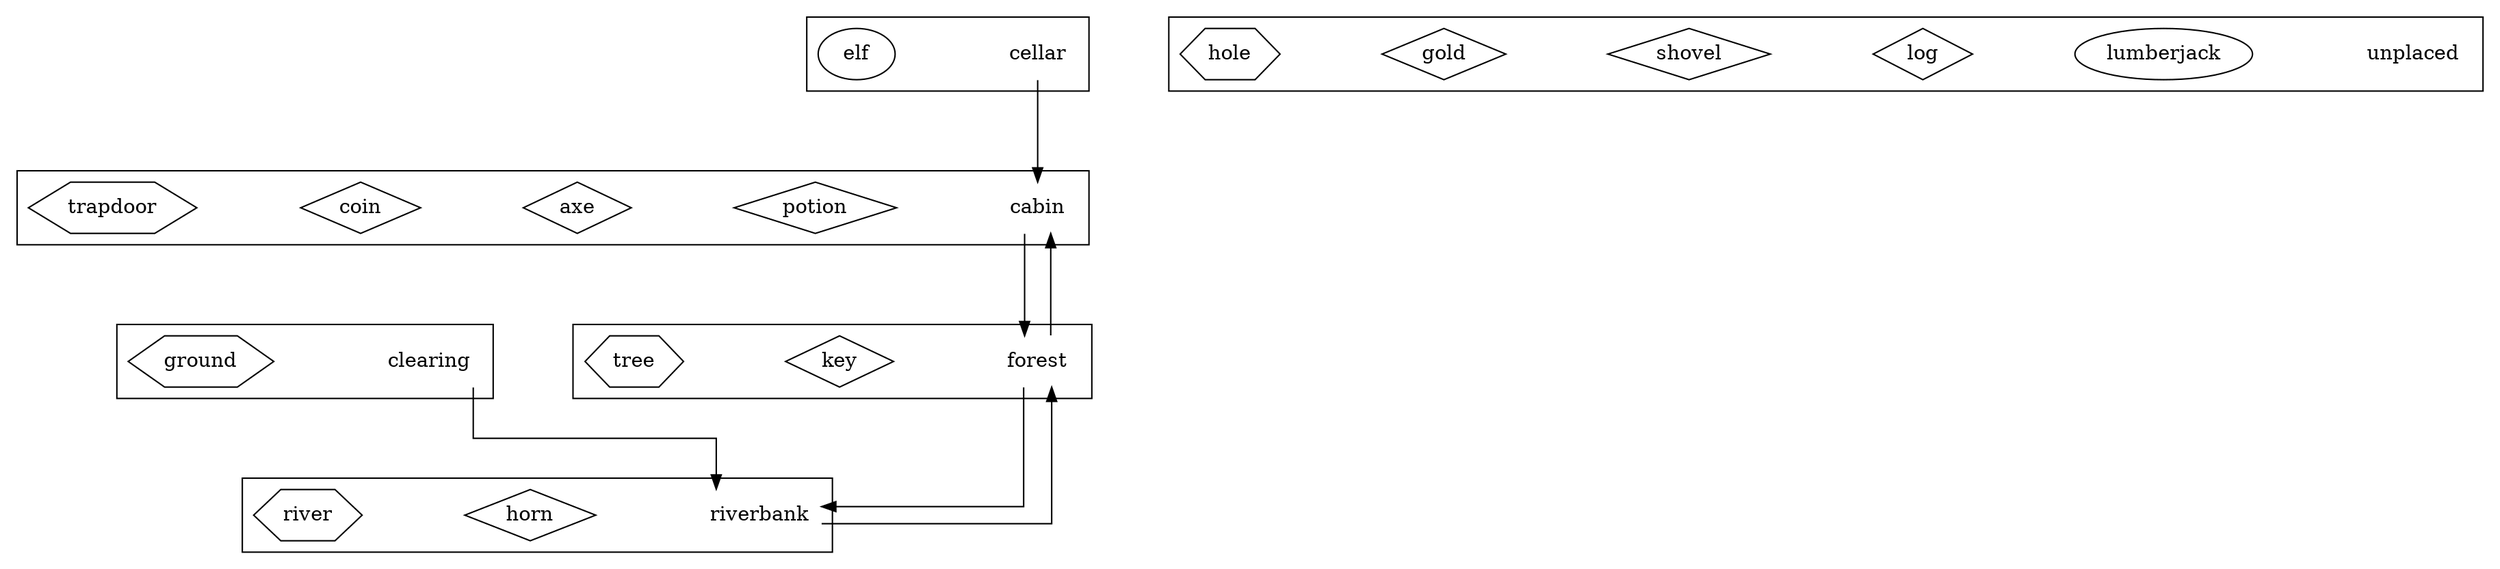 digraph layout {
    /* ortho splines just makes the arrows into straight lines (rather than curvy ones !) */
    splines = ortho;
    /* space everything out a bit to make it easier to see (for larger models) */
    graph [ranksep="1" nodesep="1"];
    node [shape = "rect"];

    subgraph locations {

    subgraph cluster001 {
    node [shape = "none"];
    cabin [description = "A log cabin in the woods"];
    subgraph artefacts {
    node [shape = "diamond"];
    potion [description = "A bottle of magic potion"];
    axe [description = "A razor sharp axe"];
    coin [description = "A silver coin"];
    }
    subgraph furniture {
    node [shape = "hexagon"];
    trapdoor [description = "A locked wooden trapdoor in the floor"];
    }
    }

    subgraph cluster002 {
    node [shape = "none"];
    forest [description = "A deep dark forest"];
    subgraph artefacts {
    node [shape = "diamond"];
    key [description = "A rusty old key"];
    }
    subgraph furniture {
    node [shape = "hexagon"];
    tree [description = "A tall pine tree"];
    }
    }

    subgraph cluster003 {
    node [shape = "none"];
    cellar [description = "A dusty cellar"]
    subgraph characters {
    node [shape = "ellipse"];
    elf [description = "An angry looking Elf"];
    }
    }

    subgraph cluster004 {
    node [shape = "none"];
    riverbank [description = "A grassy riverbank"]
    subgraph artefacts {
    node [shape = "diamond"];
    horn [description = "An old brass horn"];
    }
    subgraph furniture {
    node [shape = "hexagon"];
    river [description = "A fast flowing river"];
    }
    }

    subgraph cluster005 {
    node [shape = "none"];
    clearing [description = "A clearing in the woods"]
    subgraph furniture {
    node [shape = "hexagon"];
    ground [description = "It looks like the soil has been recently disturbed"];
    }
    }

    subgraph cluster999 {
    node [shape = "none"];
    unplaced [description = "Storage for any entities not placed in the game"]
    subgraph characters {
    node [shape = "ellipse"];
    lumberjack [description = "A burly wood cutter"];
    }
    subgraph artefacts {
    node [shape = "diamond"];
    log [description = "A heavy wooden log"];
    shovel [description = "A sturdy shovel"];
    gold [description = "A big pot of gold"];
    }
    subgraph furniture {
    node [shape = "hexagon"];
    hole [description = "A deep hole in the ground"];
    }
    }

    }

    subgraph paths {
    cabin -> forest;
    forest -> cabin;
    cellar -> cabin;
    forest -> riverbank
    riverbank -> forest
    clearing -> riverbank
    }

}